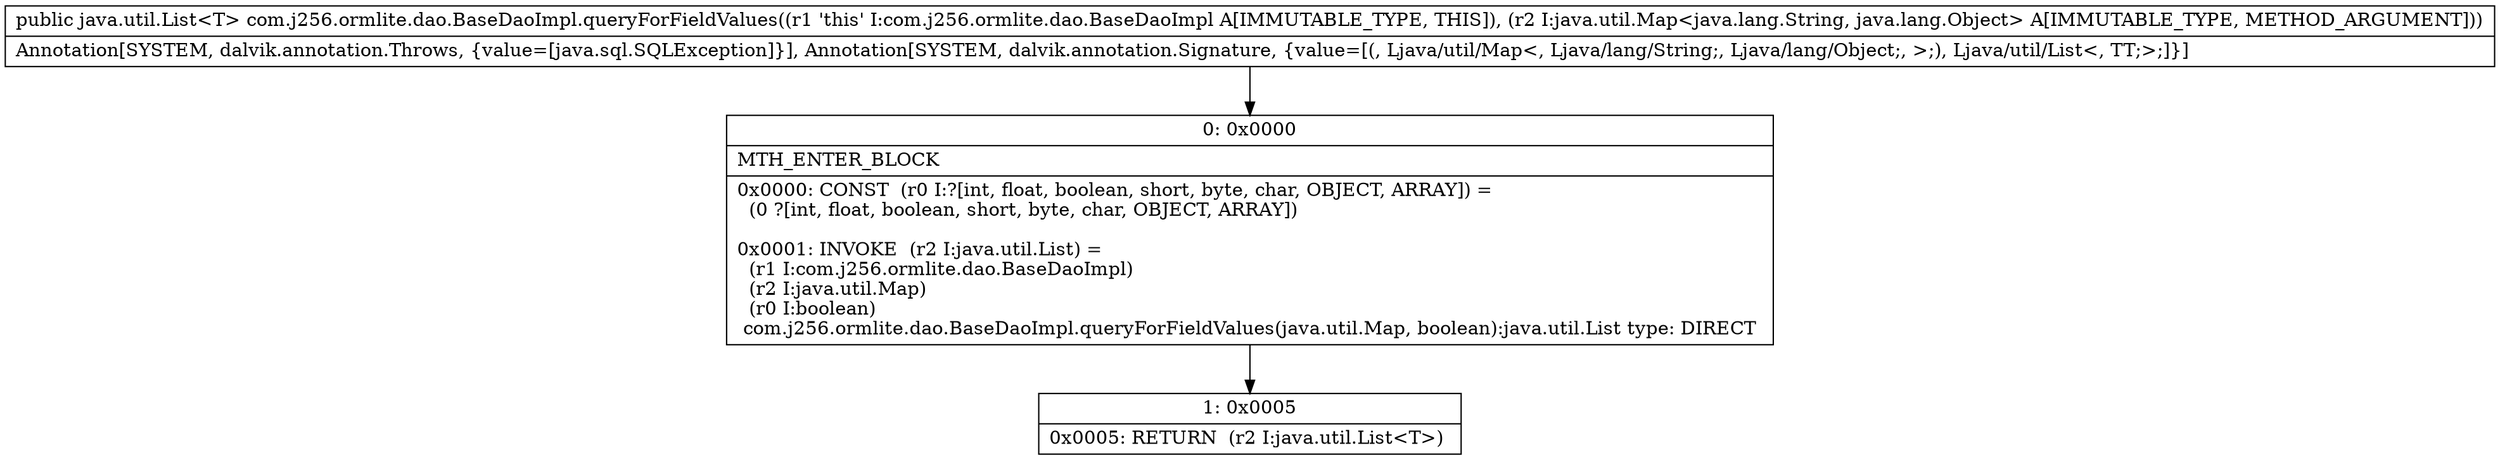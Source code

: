 digraph "CFG forcom.j256.ormlite.dao.BaseDaoImpl.queryForFieldValues(Ljava\/util\/Map;)Ljava\/util\/List;" {
Node_0 [shape=record,label="{0\:\ 0x0000|MTH_ENTER_BLOCK\l|0x0000: CONST  (r0 I:?[int, float, boolean, short, byte, char, OBJECT, ARRAY]) = \l  (0 ?[int, float, boolean, short, byte, char, OBJECT, ARRAY])\l \l0x0001: INVOKE  (r2 I:java.util.List) = \l  (r1 I:com.j256.ormlite.dao.BaseDaoImpl)\l  (r2 I:java.util.Map)\l  (r0 I:boolean)\l com.j256.ormlite.dao.BaseDaoImpl.queryForFieldValues(java.util.Map, boolean):java.util.List type: DIRECT \l}"];
Node_1 [shape=record,label="{1\:\ 0x0005|0x0005: RETURN  (r2 I:java.util.List\<T\>) \l}"];
MethodNode[shape=record,label="{public java.util.List\<T\> com.j256.ormlite.dao.BaseDaoImpl.queryForFieldValues((r1 'this' I:com.j256.ormlite.dao.BaseDaoImpl A[IMMUTABLE_TYPE, THIS]), (r2 I:java.util.Map\<java.lang.String, java.lang.Object\> A[IMMUTABLE_TYPE, METHOD_ARGUMENT]))  | Annotation[SYSTEM, dalvik.annotation.Throws, \{value=[java.sql.SQLException]\}], Annotation[SYSTEM, dalvik.annotation.Signature, \{value=[(, Ljava\/util\/Map\<, Ljava\/lang\/String;, Ljava\/lang\/Object;, \>;), Ljava\/util\/List\<, TT;\>;]\}]\l}"];
MethodNode -> Node_0;
Node_0 -> Node_1;
}

